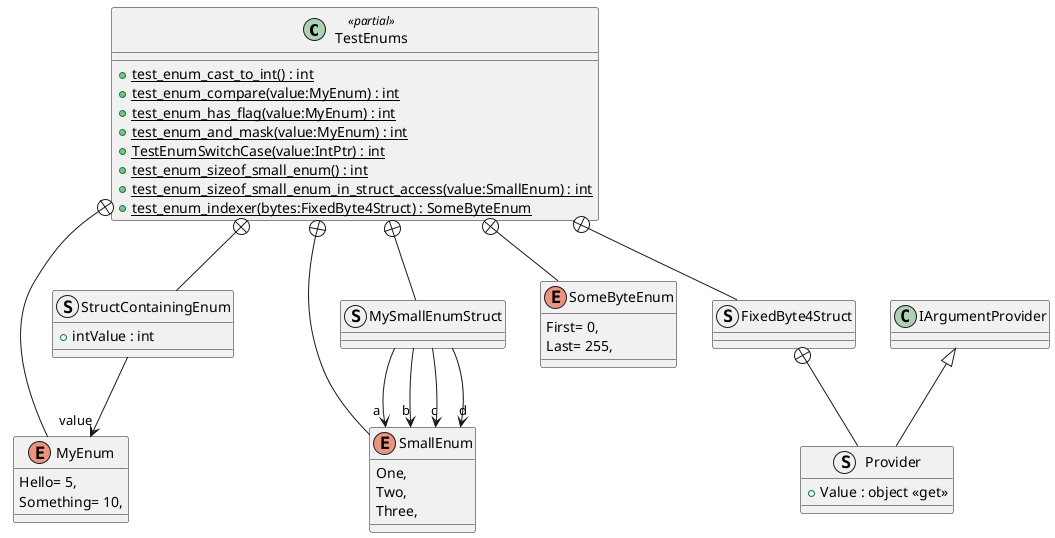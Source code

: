 @startuml
class TestEnums <<partial>> {
    + {static} test_enum_cast_to_int() : int
    + {static} test_enum_compare(value:MyEnum) : int
    + {static} test_enum_has_flag(value:MyEnum) : int
    + {static} test_enum_and_mask(value:MyEnum) : int
    + {static} TestEnumSwitchCase(value:IntPtr) : int
    + {static} test_enum_sizeof_small_enum() : int
    + {static} test_enum_sizeof_small_enum_in_struct_access(value:SmallEnum) : int
    + {static} test_enum_indexer(bytes:FixedByte4Struct) : SomeByteEnum
}
enum MyEnum {
    Hello= 5,
    Something= 10,
}
struct StructContainingEnum {
    + intValue : int
}
enum SmallEnum {
    One,
    Two,
    Three,
}
struct MySmallEnumStruct {
}
enum SomeByteEnum {
    First= 0,
    Last= 255,
}
struct FixedByte4Struct {
}
struct Provider {
    + Value : object <<get>>
}
TestEnums +-- MyEnum
TestEnums +-- StructContainingEnum
StructContainingEnum --> "value" MyEnum
TestEnums +-- SmallEnum
TestEnums +-- MySmallEnumStruct
MySmallEnumStruct --> "a" SmallEnum
MySmallEnumStruct --> "b" SmallEnum
MySmallEnumStruct --> "c" SmallEnum
MySmallEnumStruct --> "d" SmallEnum
TestEnums +-- SomeByteEnum
TestEnums +-- FixedByte4Struct
FixedByte4Struct +-- Provider
IArgumentProvider <|-- Provider
@enduml
